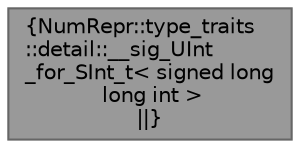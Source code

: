 digraph "NumRepr::type_traits::detail::__sig_UInt_for_SInt_t&lt; signed long long int &gt;"
{
 // INTERACTIVE_SVG=YES
 // LATEX_PDF_SIZE
  bgcolor="transparent";
  edge [fontname=Helvetica,fontsize=10,labelfontname=Helvetica,labelfontsize=10];
  node [fontname=Helvetica,fontsize=10,shape=box,height=0.2,width=0.4];
  Node1 [label="{NumRepr::type_traits\l::detail::__sig_UInt\l_for_SInt_t\< signed long\l long int \>\n||}",height=0.2,width=0.4,color="gray40", fillcolor="grey60", style="filled", fontcolor="black",tooltip=" "];
}
